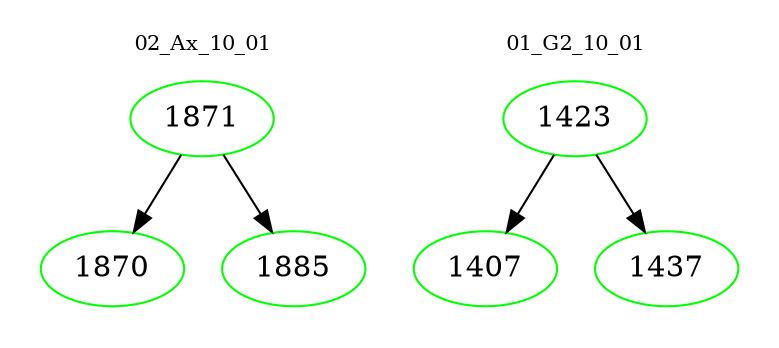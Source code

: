 digraph{
subgraph cluster_0 {
color = white
label = "02_Ax_10_01";
fontsize=10;
T0_1871 [label="1871", color="green"]
T0_1871 -> T0_1870 [color="black"]
T0_1870 [label="1870", color="green"]
T0_1871 -> T0_1885 [color="black"]
T0_1885 [label="1885", color="green"]
}
subgraph cluster_1 {
color = white
label = "01_G2_10_01";
fontsize=10;
T1_1423 [label="1423", color="green"]
T1_1423 -> T1_1407 [color="black"]
T1_1407 [label="1407", color="green"]
T1_1423 -> T1_1437 [color="black"]
T1_1437 [label="1437", color="green"]
}
}
